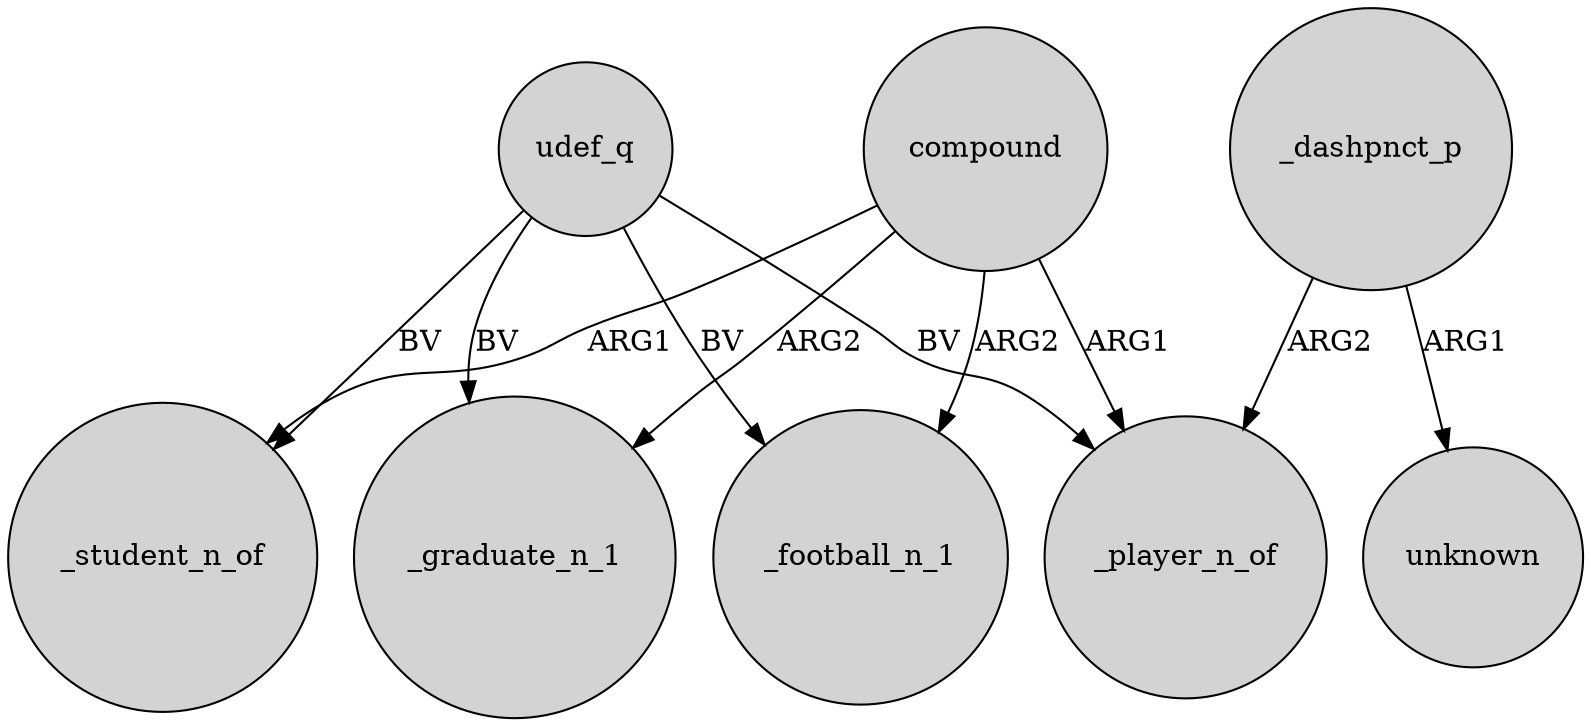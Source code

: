 digraph {
	node [shape=circle style=filled]
	compound -> _football_n_1 [label=ARG2]
	compound -> _student_n_of [label=ARG1]
	_dashpnct_p -> _player_n_of [label=ARG2]
	udef_q -> _football_n_1 [label=BV]
	compound -> _graduate_n_1 [label=ARG2]
	compound -> _player_n_of [label=ARG1]
	_dashpnct_p -> unknown [label=ARG1]
	udef_q -> _player_n_of [label=BV]
	udef_q -> _student_n_of [label=BV]
	udef_q -> _graduate_n_1 [label=BV]
}
